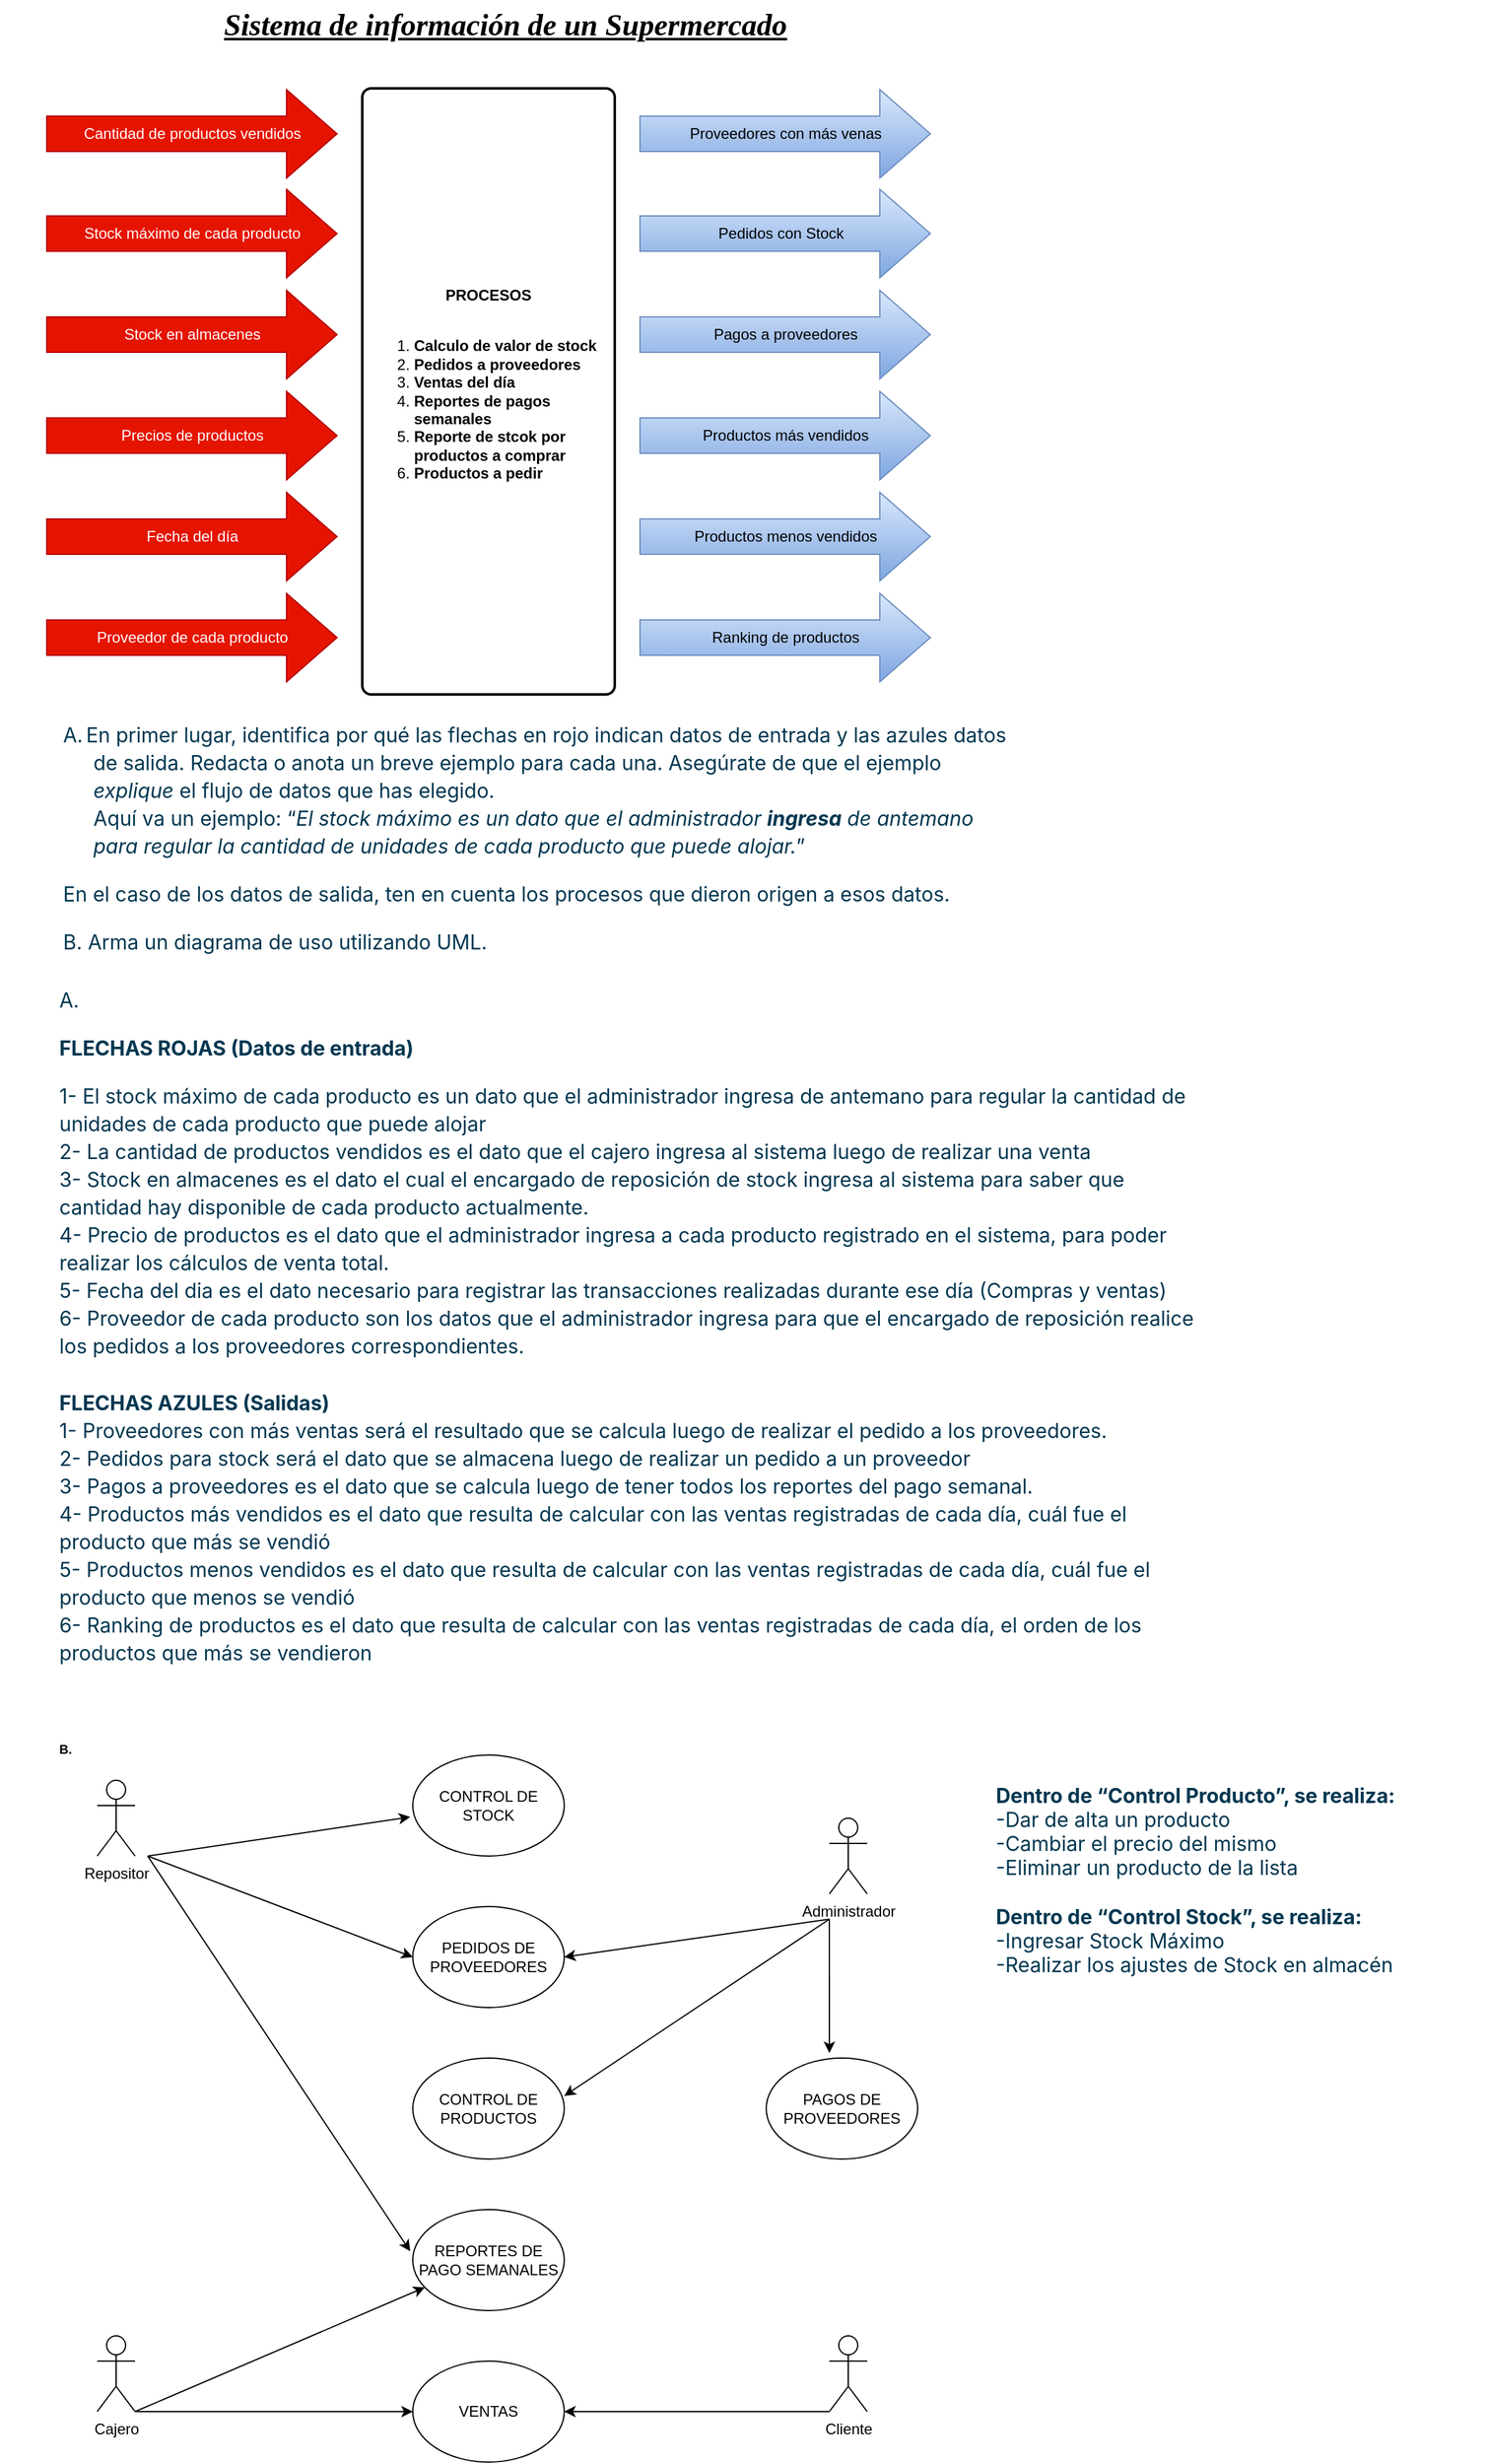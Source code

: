 <mxfile version="20.8.5" type="github" pages="2"><diagram id="6lh9CRpJTMWfkwk5N4cV" name="Página-1"><mxGraphModel dx="1434" dy="3111" grid="1" gridSize="10" guides="1" tooltips="1" connect="1" arrows="1" fold="1" page="1" pageScale="1" pageWidth="827" pageHeight="1169" math="0" shadow="0"><root><mxCell id="0"/><mxCell id="1" parent="0"/><mxCell id="uP9iCQag3XCdopR62Wd8-1" value="CONTROL DE STOCK" style="ellipse;whiteSpace=wrap;html=1;" parent="1" vertex="1"><mxGeometry x="340" y="80" width="120" height="80" as="geometry"/></mxCell><mxCell id="uP9iCQag3XCdopR62Wd8-2" value="PEDIDOS DE PROVEEDORES" style="ellipse;whiteSpace=wrap;html=1;" parent="1" vertex="1"><mxGeometry x="340" y="200" width="120" height="80" as="geometry"/></mxCell><mxCell id="uP9iCQag3XCdopR62Wd8-3" value="CONTROL DE PRODUCTOS" style="ellipse;whiteSpace=wrap;html=1;" parent="1" vertex="1"><mxGeometry x="340" y="320" width="120" height="80" as="geometry"/></mxCell><mxCell id="uP9iCQag3XCdopR62Wd8-4" value="REPORTES DE PAGO SEMANALES" style="ellipse;whiteSpace=wrap;html=1;" parent="1" vertex="1"><mxGeometry x="340" y="440" width="120" height="80" as="geometry"/></mxCell><mxCell id="uP9iCQag3XCdopR62Wd8-5" value="VENTAS" style="ellipse;whiteSpace=wrap;html=1;" parent="1" vertex="1"><mxGeometry x="340" y="560" width="120" height="80" as="geometry"/></mxCell><mxCell id="uP9iCQag3XCdopR62Wd8-7" value="Repositor" style="shape=umlActor;verticalLabelPosition=bottom;verticalAlign=top;html=1;outlineConnect=0;" parent="1" vertex="1"><mxGeometry x="90" y="100" width="30" height="60" as="geometry"/></mxCell><mxCell id="uP9iCQag3XCdopR62Wd8-8" value="Administrador" style="shape=umlActor;verticalLabelPosition=bottom;verticalAlign=top;html=1;outlineConnect=0;" parent="1" vertex="1"><mxGeometry x="670" y="130" width="30" height="60" as="geometry"/></mxCell><mxCell id="uP9iCQag3XCdopR62Wd8-10" value="Cajero" style="shape=umlActor;verticalLabelPosition=bottom;verticalAlign=top;html=1;outlineConnect=0;" parent="1" vertex="1"><mxGeometry x="90" y="540" width="30" height="60" as="geometry"/></mxCell><mxCell id="uP9iCQag3XCdopR62Wd8-11" value="Cliente" style="shape=umlActor;verticalLabelPosition=bottom;verticalAlign=top;html=1;outlineConnect=0;" parent="1" vertex="1"><mxGeometry x="670" y="540" width="30" height="60" as="geometry"/></mxCell><mxCell id="uP9iCQag3XCdopR62Wd8-12" value="" style="endArrow=classic;html=1;rounded=0;entryX=-0.017;entryY=0.613;entryDx=0;entryDy=0;entryPerimeter=0;" parent="1" target="uP9iCQag3XCdopR62Wd8-1" edge="1"><mxGeometry width="50" height="50" relative="1" as="geometry"><mxPoint x="130" y="160" as="sourcePoint"/><mxPoint x="330" y="130" as="targetPoint"/></mxGeometry></mxCell><mxCell id="uP9iCQag3XCdopR62Wd8-13" value="PAGOS DE PROVEEDORES" style="ellipse;whiteSpace=wrap;html=1;" parent="1" vertex="1"><mxGeometry x="620" y="320" width="120" height="80" as="geometry"/></mxCell><mxCell id="uP9iCQag3XCdopR62Wd8-15" value="" style="endArrow=classic;html=1;rounded=0;entryX=1;entryY=0.5;entryDx=0;entryDy=0;" parent="1" target="uP9iCQag3XCdopR62Wd8-2" edge="1"><mxGeometry width="50" height="50" relative="1" as="geometry"><mxPoint x="670" y="210" as="sourcePoint"/><mxPoint x="480" y="240" as="targetPoint"/></mxGeometry></mxCell><mxCell id="uP9iCQag3XCdopR62Wd8-17" value="" style="endArrow=classic;html=1;rounded=0;entryX=0.417;entryY=-0.05;entryDx=0;entryDy=0;entryPerimeter=0;" parent="1" target="uP9iCQag3XCdopR62Wd8-13" edge="1"><mxGeometry width="50" height="50" relative="1" as="geometry"><mxPoint x="670" y="210" as="sourcePoint"/><mxPoint x="570" y="400" as="targetPoint"/></mxGeometry></mxCell><mxCell id="uP9iCQag3XCdopR62Wd8-18" value="" style="endArrow=classic;html=1;rounded=0;entryX=1;entryY=0.5;entryDx=0;entryDy=0;exitX=0;exitY=1;exitDx=0;exitDy=0;exitPerimeter=0;" parent="1" source="uP9iCQag3XCdopR62Wd8-11" target="uP9iCQag3XCdopR62Wd8-5" edge="1"><mxGeometry width="50" height="50" relative="1" as="geometry"><mxPoint x="680" y="600" as="sourcePoint"/><mxPoint x="503" y="752" as="targetPoint"/></mxGeometry></mxCell><mxCell id="uP9iCQag3XCdopR62Wd8-19" value="" style="endArrow=classic;html=1;rounded=0;entryX=-0.017;entryY=0.413;entryDx=0;entryDy=0;entryPerimeter=0;" parent="1" target="uP9iCQag3XCdopR62Wd8-4" edge="1"><mxGeometry width="50" height="50" relative="1" as="geometry"><mxPoint x="130" y="160" as="sourcePoint"/><mxPoint x="220" y="359.04" as="targetPoint"/></mxGeometry></mxCell><mxCell id="uP9iCQag3XCdopR62Wd8-20" value="" style="endArrow=classic;html=1;rounded=0;entryX=0;entryY=0.5;entryDx=0;entryDy=0;exitX=1;exitY=1;exitDx=0;exitDy=0;exitPerimeter=0;" parent="1" source="uP9iCQag3XCdopR62Wd8-10" target="uP9iCQag3XCdopR62Wd8-5" edge="1"><mxGeometry width="50" height="50" relative="1" as="geometry"><mxPoint x="120" y="600" as="sourcePoint"/><mxPoint x="297.96" y="913.04" as="targetPoint"/></mxGeometry></mxCell><mxCell id="uP9iCQag3XCdopR62Wd8-21" value="" style="endArrow=classic;html=1;rounded=0;exitX=1;exitY=1;exitDx=0;exitDy=0;exitPerimeter=0;" parent="1" source="uP9iCQag3XCdopR62Wd8-10" target="uP9iCQag3XCdopR62Wd8-4" edge="1"><mxGeometry width="50" height="50" relative="1" as="geometry"><mxPoint x="120" y="600" as="sourcePoint"/><mxPoint x="340" y="560" as="targetPoint"/></mxGeometry></mxCell><mxCell id="uP9iCQag3XCdopR62Wd8-22" value="" style="endArrow=classic;html=1;rounded=0;entryX=0;entryY=0.5;entryDx=0;entryDy=0;" parent="1" target="uP9iCQag3XCdopR62Wd8-2" edge="1"><mxGeometry width="50" height="50" relative="1" as="geometry"><mxPoint x="130" y="160" as="sourcePoint"/><mxPoint x="227.96" y="516.52" as="targetPoint"/></mxGeometry></mxCell><mxCell id="uP9iCQag3XCdopR62Wd8-24" value="" style="endArrow=classic;html=1;rounded=0;entryX=1;entryY=0.5;entryDx=0;entryDy=0;" parent="1" edge="1"><mxGeometry width="50" height="50" relative="1" as="geometry"><mxPoint x="670" y="210" as="sourcePoint"/><mxPoint x="460" y="350" as="targetPoint"/></mxGeometry></mxCell><mxCell id="EOwLB6ZNZbFU57GJ3TPt-1" value="&#xA;&lt;span id=&quot;docs-internal-guid-f0414914-7fff-4944-9dde-25446bbe7be8&quot; style=&quot;font-size: 12pt; font-family: Inter, sans-serif; color: rgb(0, 55, 80); background-color: transparent; font-weight: 700; font-style: normal; font-variant: normal; text-decoration: none; vertical-align: baseline;&quot;&gt;Dentro de “Control Producto”, se realiza:&lt;/span&gt;&lt;span style=&quot;font-size: 12pt; font-family: Inter, sans-serif; color: rgb(0, 55, 80); background-color: transparent; font-weight: 700; font-style: normal; font-variant: normal; text-decoration: none; vertical-align: baseline;&quot;&gt;&lt;br&gt;&lt;/span&gt;&lt;span style=&quot;font-size: 12pt; font-family: Inter, sans-serif; color: rgb(0, 55, 80); background-color: transparent; font-weight: 400; font-style: normal; font-variant: normal; text-decoration: none; vertical-align: baseline;&quot;&gt;-Dar de alta un producto&lt;/span&gt;&lt;span style=&quot;font-size: 12pt; font-family: Inter, sans-serif; color: rgb(0, 55, 80); background-color: transparent; font-weight: 400; font-style: normal; font-variant: normal; text-decoration: none; vertical-align: baseline;&quot;&gt;&lt;br&gt;&lt;/span&gt;&lt;span style=&quot;font-size: 12pt; font-family: Inter, sans-serif; color: rgb(0, 55, 80); background-color: transparent; font-weight: 400; font-style: normal; font-variant: normal; text-decoration: none; vertical-align: baseline;&quot;&gt;-Cambiar el precio del mismo&lt;/span&gt;&lt;span style=&quot;font-size: 12pt; font-family: Inter, sans-serif; color: rgb(0, 55, 80); background-color: transparent; font-weight: 400; font-style: normal; font-variant: normal; text-decoration: none; vertical-align: baseline;&quot;&gt;&lt;br&gt;&lt;/span&gt;&lt;span style=&quot;font-size: 12pt; font-family: Inter, sans-serif; color: rgb(0, 55, 80); background-color: transparent; font-weight: 400; font-style: normal; font-variant: normal; text-decoration: none; vertical-align: baseline;&quot;&gt;-Eliminar un producto de la lista&lt;/span&gt;&lt;span style=&quot;font-size: 12pt; font-family: Inter, sans-serif; color: rgb(0, 55, 80); background-color: transparent; font-weight: 400; font-style: normal; font-variant: normal; text-decoration: none; vertical-align: baseline;&quot;&gt;&lt;br&gt;&lt;/span&gt;&lt;span style=&quot;font-size: 12pt; font-family: Inter, sans-serif; color: rgb(0, 55, 80); background-color: transparent; font-weight: 400; font-style: normal; font-variant: normal; text-decoration: none; vertical-align: baseline;&quot;&gt;&lt;br&gt;&lt;/span&gt;&lt;span style=&quot;font-size: 12pt; font-family: Inter, sans-serif; color: rgb(0, 55, 80); background-color: transparent; font-weight: 700; font-style: normal; font-variant: normal; text-decoration: none; vertical-align: baseline;&quot;&gt;Dentro de “Control Stock”, se realiza:&lt;/span&gt;&lt;span style=&quot;font-size: 12pt; font-family: Inter, sans-serif; color: rgb(0, 55, 80); background-color: transparent; font-weight: 700; font-style: normal; font-variant: normal; text-decoration: none; vertical-align: baseline;&quot;&gt;&lt;br&gt;&lt;/span&gt;&lt;span style=&quot;font-size: 12pt; font-family: Inter, sans-serif; color: rgb(0, 55, 80); background-color: transparent; font-weight: 400; font-style: normal; font-variant: normal; text-decoration: none; vertical-align: baseline;&quot;&gt;-Ingresar Stock Máximo&lt;/span&gt;&lt;span style=&quot;font-size: 12pt; font-family: Inter, sans-serif; color: rgb(0, 55, 80); background-color: transparent; font-weight: 400; font-style: normal; font-variant: normal; text-decoration: none; vertical-align: baseline;&quot;&gt;&lt;br&gt;&lt;/span&gt;&lt;span style=&quot;font-size: 12pt; font-family: Inter, sans-serif; color: rgb(0, 55, 80); background-color: transparent; font-weight: 400; font-style: normal; font-variant: normal; text-decoration: none; vertical-align: baseline;&quot;&gt;-Realizar los ajustes de Stock en almacén&lt;/span&gt;&#xA;&#xA;" style="text;strokeColor=none;fillColor=none;html=1;whiteSpace=wrap;verticalAlign=middle;overflow=hidden;fontSize=10;" parent="1" vertex="1"><mxGeometry x="800" y="80" width="390" height="210" as="geometry"/></mxCell><mxCell id="EOwLB6ZNZbFU57GJ3TPt-3" value="Sistema de información de un Supermercado" style="text;strokeColor=none;fillColor=none;html=1;fontSize=24;fontStyle=7;verticalAlign=middle;align=center;fontFamily=Times New Roman;" parent="1" vertex="1"><mxGeometry x="58" y="-1310" width="710" height="40" as="geometry"/></mxCell><mxCell id="wuBmWi-LEluU-yNso6E5-1" value="Cantidad de productos vendidos" style="html=1;shadow=0;dashed=0;align=center;verticalAlign=middle;shape=mxgraph.arrows2.arrow;dy=0.6;dx=40;notch=0;fillColor=#e51400;strokeColor=#B20000;fontColor=#ffffff;" parent="1" vertex="1"><mxGeometry x="50" y="-1239" width="230" height="70" as="geometry"/></mxCell><mxCell id="wuBmWi-LEluU-yNso6E5-3" value="Stock máximo de cada producto" style="html=1;shadow=0;dashed=0;align=center;verticalAlign=middle;shape=mxgraph.arrows2.arrow;dy=0.6;dx=40;notch=0;fillColor=#e51400;strokeColor=#B20000;fontColor=#ffffff;" parent="1" vertex="1"><mxGeometry x="50" y="-1160" width="230" height="70" as="geometry"/></mxCell><mxCell id="wuBmWi-LEluU-yNso6E5-4" value="Stock en almacenes" style="html=1;shadow=0;dashed=0;align=center;verticalAlign=middle;shape=mxgraph.arrows2.arrow;dy=0.6;dx=40;notch=0;fillColor=#e51400;strokeColor=#B20000;fontColor=#ffffff;" parent="1" vertex="1"><mxGeometry x="50" y="-1080" width="230" height="70" as="geometry"/></mxCell><mxCell id="wuBmWi-LEluU-yNso6E5-5" value="Precios de productos" style="html=1;shadow=0;dashed=0;align=center;verticalAlign=middle;shape=mxgraph.arrows2.arrow;dy=0.6;dx=40;notch=0;fillColor=#e51400;strokeColor=#B20000;fontColor=#ffffff;" parent="1" vertex="1"><mxGeometry x="50" y="-1000" width="230" height="70" as="geometry"/></mxCell><mxCell id="wuBmWi-LEluU-yNso6E5-6" value="Fecha del día" style="html=1;shadow=0;dashed=0;align=center;verticalAlign=middle;shape=mxgraph.arrows2.arrow;dy=0.6;dx=40;notch=0;fillColor=#e51400;strokeColor=#B20000;fontColor=#ffffff;" parent="1" vertex="1"><mxGeometry x="50" y="-920" width="230" height="70" as="geometry"/></mxCell><mxCell id="wuBmWi-LEluU-yNso6E5-7" value="Proveedor de cada producto" style="html=1;shadow=0;dashed=0;align=center;verticalAlign=middle;shape=mxgraph.arrows2.arrow;dy=0.6;dx=40;notch=0;fillColor=#e51400;strokeColor=#B20000;fontColor=#ffffff;" parent="1" vertex="1"><mxGeometry x="50" y="-840" width="230" height="70" as="geometry"/></mxCell><mxCell id="wuBmWi-LEluU-yNso6E5-14" value="Proveedores con más venas" style="html=1;shadow=0;dashed=0;align=center;verticalAlign=middle;shape=mxgraph.arrows2.arrow;dy=0.6;dx=40;notch=0;fillColor=#dae8fc;strokeColor=#6c8ebf;gradientColor=#7ea6e0;" parent="1" vertex="1"><mxGeometry x="520" y="-1239" width="230" height="70" as="geometry"/></mxCell><mxCell id="wuBmWi-LEluU-yNso6E5-15" value="Pedidos con Stock&lt;span style=&quot;white-space: pre;&quot;&gt;&#9;&lt;/span&gt;" style="html=1;shadow=0;dashed=0;align=center;verticalAlign=middle;shape=mxgraph.arrows2.arrow;dy=0.6;dx=40;notch=0;fillColor=#dae8fc;strokeColor=#6c8ebf;gradientColor=#7ea6e0;" parent="1" vertex="1"><mxGeometry x="520" y="-1160" width="230" height="70" as="geometry"/></mxCell><mxCell id="wuBmWi-LEluU-yNso6E5-16" value="Pagos a proveedores" style="html=1;shadow=0;dashed=0;align=center;verticalAlign=middle;shape=mxgraph.arrows2.arrow;dy=0.6;dx=40;notch=0;fillColor=#dae8fc;strokeColor=#6c8ebf;gradientColor=#7ea6e0;" parent="1" vertex="1"><mxGeometry x="520" y="-1080" width="230" height="70" as="geometry"/></mxCell><mxCell id="wuBmWi-LEluU-yNso6E5-17" value="Productos más vendidos" style="html=1;shadow=0;dashed=0;align=center;verticalAlign=middle;shape=mxgraph.arrows2.arrow;dy=0.6;dx=40;notch=0;fillColor=#dae8fc;strokeColor=#6c8ebf;gradientColor=#7ea6e0;" parent="1" vertex="1"><mxGeometry x="520" y="-1000" width="230" height="70" as="geometry"/></mxCell><mxCell id="wuBmWi-LEluU-yNso6E5-18" value="Productos menos vendidos" style="html=1;shadow=0;dashed=0;align=center;verticalAlign=middle;shape=mxgraph.arrows2.arrow;dy=0.6;dx=40;notch=0;fillColor=#dae8fc;strokeColor=#6c8ebf;gradientColor=#7ea6e0;" parent="1" vertex="1"><mxGeometry x="520" y="-920" width="230" height="70" as="geometry"/></mxCell><mxCell id="wuBmWi-LEluU-yNso6E5-19" value="Ranking de productos" style="html=1;shadow=0;dashed=0;align=center;verticalAlign=middle;shape=mxgraph.arrows2.arrow;dy=0.6;dx=40;notch=0;fillColor=#dae8fc;strokeColor=#6c8ebf;gradientColor=#7ea6e0;" parent="1" vertex="1"><mxGeometry x="520" y="-840" width="230" height="70" as="geometry"/></mxCell><mxCell id="wuBmWi-LEluU-yNso6E5-20" value="&lt;div&gt;&lt;b&gt;PROCESOS&lt;/b&gt;&lt;/div&gt;&lt;div&gt;&lt;b&gt;&lt;br&gt;&lt;/b&gt;&lt;/div&gt;&lt;div align=&quot;left&quot;&gt;&lt;ol&gt;&lt;li&gt;&lt;b&gt;Calculo de valor de stock&lt;/b&gt;&lt;/li&gt;&lt;li&gt;&lt;b&gt;Pedidos a proveedores&lt;/b&gt;&lt;/li&gt;&lt;li&gt;&lt;b&gt;Ventas del día&lt;/b&gt;&lt;/li&gt;&lt;li&gt;&lt;b&gt;Reportes de pagos semanales&lt;/b&gt;&lt;/li&gt;&lt;li&gt;&lt;b&gt;Reporte de stcok por productos a comprar&lt;/b&gt;&lt;/li&gt;&lt;li&gt;&lt;b&gt;Productos a pedir&lt;br&gt;&lt;/b&gt;&lt;/li&gt;&lt;/ol&gt;&lt;/div&gt;" style="rounded=1;whiteSpace=wrap;html=1;absoluteArcSize=1;arcSize=14;strokeWidth=2;" parent="1" vertex="1"><mxGeometry x="300" y="-1240" width="200" height="480" as="geometry"/></mxCell><mxCell id="wuBmWi-LEluU-yNso6E5-21" value="&#xA;&lt;p id=&quot;docs-internal-guid-da3c29b1-7fff-8b55-524a-81d8606d85f3&quot; style=&quot;line-height:1.38;margin-left: 36pt;text-indent: -18pt;margin-top:12pt;margin-bottom:12pt;padding:0pt 0pt 0pt 18pt;&quot; dir=&quot;ltr&quot;&gt;&lt;span style=&quot;font-size: 12pt; font-family: Inter, sans-serif; color: rgb(0, 55, 80); background-color: transparent; font-weight: 400; font-style: normal; font-variant: normal; text-decoration: none; vertical-align: baseline;&quot;&gt;A.&lt;/span&gt;&lt;span style=&quot;font-size: 7pt; font-family: Inter, sans-serif; color: rgb(0, 55, 80); background-color: transparent; font-weight: 400; font-style: normal; font-variant: normal; text-decoration: none; vertical-align: baseline;&quot;&gt;&lt;span style=&quot;&quot; class=&quot;Apple-tab-span&quot;&gt;&#9;&lt;/span&gt;&lt;/span&gt;&lt;span style=&quot;font-size: 12pt; font-family: Inter, sans-serif; color: rgb(0, 55, 80); background-color: transparent; font-weight: 400; font-style: normal; font-variant: normal; text-decoration: none; vertical-align: baseline;&quot;&gt;En primer lugar, identifica por qué las flechas en rojo indican datos de entrada y las azules datos de salida. Redacta o anota un breve ejemplo para cada una. Asegúrate de que el ejemplo &lt;/span&gt;&lt;span style=&quot;font-size: 12pt; font-family: Inter, sans-serif; color: rgb(0, 55, 80); background-color: transparent; font-weight: 400; font-style: italic; font-variant: normal; text-decoration: none; vertical-align: baseline;&quot;&gt;explique&lt;/span&gt;&lt;span style=&quot;font-size: 12pt; font-family: Inter, sans-serif; color: rgb(0, 55, 80); background-color: transparent; font-weight: 400; font-style: normal; font-variant: normal; text-decoration: none; vertical-align: baseline;&quot;&gt; el flujo de datos que has elegido. &lt;/span&gt;&lt;span style=&quot;font-size: 12pt; font-family: Inter, sans-serif; color: rgb(0, 55, 80); background-color: transparent; font-weight: 400; font-style: normal; font-variant: normal; text-decoration: none; vertical-align: baseline;&quot;&gt;&lt;br&gt;&lt;/span&gt;&lt;span style=&quot;font-size: 12pt; font-family: Inter, sans-serif; color: rgb(0, 55, 80); background-color: transparent; font-weight: 400; font-style: normal; font-variant: normal; text-decoration: none; vertical-align: baseline;&quot;&gt;Aquí va un ejemplo: “&lt;/span&gt;&lt;span style=&quot;font-size: 12pt; font-family: Inter, sans-serif; color: rgb(0, 55, 80); background-color: transparent; font-weight: 400; font-style: italic; font-variant: normal; text-decoration: none; vertical-align: baseline;&quot;&gt;El stock máximo es un dato que el administrador &lt;/span&gt;&lt;span style=&quot;font-size: 12pt; font-family: Inter, sans-serif; color: rgb(0, 55, 80); background-color: transparent; font-weight: 700; font-style: italic; font-variant: normal; text-decoration: none; vertical-align: baseline;&quot;&gt;ingresa&lt;/span&gt;&lt;span style=&quot;font-size: 12pt; font-family: Inter, sans-serif; color: rgb(0, 55, 80); background-color: transparent; font-weight: 400; font-style: italic; font-variant: normal; text-decoration: none; vertical-align: baseline;&quot;&gt; de antemano para regular la cantidad de unidades de cada producto que puede alojar.&lt;/span&gt;&lt;span style=&quot;font-size: 12pt; font-family: Inter, sans-serif; color: rgb(0, 55, 80); background-color: transparent; font-weight: 400; font-style: normal; font-variant: normal; text-decoration: none; vertical-align: baseline;&quot;&gt;”&lt;/span&gt;&lt;/p&gt;&lt;p style=&quot;line-height:1.38;margin-left: 36pt;text-indent: -18pt;margin-top:12pt;margin-bottom:12pt;padding:0pt 0pt 0pt 18pt;&quot; dir=&quot;ltr&quot;&gt;&lt;span style=&quot;font-size: 12pt; font-family: Inter, sans-serif; color: rgb(0, 55, 80); background-color: transparent; font-weight: 400; font-style: normal; font-variant: normal; text-decoration: none; vertical-align: baseline;&quot;&gt;En el caso de los datos de salida, ten en cuenta los procesos que dieron origen a esos datos.&amp;nbsp;&lt;/span&gt;&lt;/p&gt;&lt;p style=&quot;line-height:1.38;margin-left: 36pt;text-indent: -18pt;margin-top:12pt;margin-bottom:12pt;padding:0pt 0pt 0pt 18pt;&quot; dir=&quot;ltr&quot;&gt;&lt;span style=&quot;font-size: 12pt; font-family: Inter, sans-serif; color: rgb(0, 55, 80); background-color: transparent; font-weight: 400; font-style: normal; font-variant: normal; text-decoration: none; vertical-align: baseline;&quot;&gt;B. Arma un diagrama de uso utilizando UML.&lt;/span&gt;&lt;/p&gt;&#xA;&#xA;" style="text;strokeColor=none;fillColor=none;html=1;whiteSpace=wrap;verticalAlign=middle;overflow=hidden;fontSize=10;" parent="1" vertex="1"><mxGeometry x="13" y="-770" width="800" height="240" as="geometry"/></mxCell><mxCell id="wuBmWi-LEluU-yNso6E5-22" value="&#xA;&lt;p id=&quot;docs-internal-guid-96817370-7fff-b9ab-f027-bf55a4de15b1&quot; style=&quot;line-height:1.38;margin-top:12pt;margin-bottom:12pt;&quot; dir=&quot;ltr&quot;&gt;&lt;span style=&quot;font-size: 12pt; font-family: Inter, sans-serif; color: rgb(0, 55, 80); background-color: transparent; font-weight: 400; font-style: normal; font-variant: normal; text-decoration: none; vertical-align: baseline;&quot;&gt;A.&lt;/span&gt;&lt;span style=&quot;font-size: 7pt; font-family: Inter, sans-serif; color: rgb(0, 55, 80); background-color: transparent; font-weight: 400; font-style: normal; font-variant: normal; text-decoration: none; vertical-align: baseline;&quot;&gt;&lt;span style=&quot;&quot; class=&quot;Apple-tab-span&quot;&gt;&#9;&lt;/span&gt;&lt;/span&gt;&lt;/p&gt;&lt;p style=&quot;line-height:1.38;margin-top:12pt;margin-bottom:12pt;&quot; dir=&quot;ltr&quot;&gt;&lt;span style=&quot;font-size: 12pt; font-family: Inter, sans-serif; color: rgb(0, 55, 80); background-color: transparent; font-weight: 700; font-style: normal; font-variant: normal; text-decoration: none; vertical-align: baseline;&quot;&gt;FLECHAS ROJAS (Datos de entrada)&lt;/span&gt;&lt;/p&gt;&lt;p style=&quot;line-height:1.38;margin-top:0pt;margin-bottom:0pt;&quot; dir=&quot;ltr&quot;&gt;&lt;span style=&quot;font-size: 12pt; font-family: Inter, sans-serif; color: rgb(0, 55, 80); background-color: transparent; font-weight: 400; font-style: normal; font-variant: normal; text-decoration: none; vertical-align: baseline;&quot;&gt;1- El stock máximo de cada producto es un dato que el administrador ingresa de antemano para regular la cantidad de unidades de cada producto que puede alojar&lt;/span&gt;&lt;/p&gt;&lt;p style=&quot;line-height:1.38;margin-top:0pt;margin-bottom:0pt;&quot; dir=&quot;ltr&quot;&gt;&lt;span style=&quot;font-size: 12pt; font-family: Inter, sans-serif; color: rgb(0, 55, 80); background-color: transparent; font-weight: 400; font-style: normal; font-variant: normal; text-decoration: none; vertical-align: baseline;&quot;&gt;2- La cantidad de productos vendidos es el dato que el cajero ingresa al sistema luego de realizar una venta&lt;/span&gt;&lt;/p&gt;&lt;p style=&quot;line-height:1.38;margin-top:0pt;margin-bottom:0pt;&quot; dir=&quot;ltr&quot;&gt;&lt;span style=&quot;font-size: 12pt; font-family: Inter, sans-serif; color: rgb(0, 55, 80); background-color: transparent; font-weight: 400; font-style: normal; font-variant: normal; text-decoration: none; vertical-align: baseline;&quot;&gt;3- Stock en almacenes es el dato el cual el encargado de reposición de stock ingresa al sistema para saber que cantidad hay disponible de cada producto actualmente.&lt;/span&gt;&lt;span style=&quot;font-size: 12pt; font-family: Inter, sans-serif; color: rgb(0, 55, 80); background-color: transparent; font-weight: 400; font-style: normal; font-variant: normal; text-decoration: none; vertical-align: baseline;&quot;&gt;&lt;br&gt;&lt;/span&gt;&lt;span style=&quot;font-size: 12pt; font-family: Inter, sans-serif; color: rgb(0, 55, 80); background-color: transparent; font-weight: 400; font-style: normal; font-variant: normal; text-decoration: none; vertical-align: baseline;&quot;&gt;4- Precio de productos es el dato que el administrador ingresa a cada producto registrado en el sistema, para poder realizar los cálculos de venta total.&lt;/span&gt;&lt;/p&gt;&lt;p style=&quot;line-height:1.38;margin-top:0pt;margin-bottom:0pt;&quot; dir=&quot;ltr&quot;&gt;&lt;span style=&quot;font-size: 12pt; font-family: Inter, sans-serif; color: rgb(0, 55, 80); background-color: transparent; font-weight: 400; font-style: normal; font-variant: normal; text-decoration: none; vertical-align: baseline;&quot;&gt;5- Fecha del dia es el dato necesario para registrar las transacciones realizadas durante ese día (Compras y ventas)&lt;/span&gt;&lt;/p&gt;&lt;p style=&quot;line-height:1.38;margin-top:0pt;margin-bottom:0pt;&quot; dir=&quot;ltr&quot;&gt;&lt;span style=&quot;font-size: 12pt; font-family: Inter, sans-serif; color: rgb(0, 55, 80); background-color: transparent; font-weight: 400; font-style: normal; font-variant: normal; text-decoration: none; vertical-align: baseline;&quot;&gt;6- Proveedor de cada producto son los datos que el administrador ingresa para que el encargado de reposición realice los pedidos a los proveedores correspondientes.&lt;/span&gt;&lt;span style=&quot;font-size: 12pt; font-family: Inter, sans-serif; color: rgb(0, 55, 80); background-color: transparent; font-weight: 400; font-style: normal; font-variant: normal; text-decoration: none; vertical-align: baseline;&quot;&gt;&lt;br&gt;&lt;/span&gt;&lt;span style=&quot;font-size: 12pt; font-family: Inter, sans-serif; color: rgb(0, 55, 80); background-color: transparent; font-weight: 400; font-style: normal; font-variant: normal; text-decoration: none; vertical-align: baseline;&quot;&gt;&lt;br&gt;&lt;/span&gt;&lt;span style=&quot;font-size: 12pt; font-family: Inter, sans-serif; color: rgb(0, 55, 80); background-color: transparent; font-weight: 700; font-style: normal; font-variant: normal; text-decoration: none; vertical-align: baseline;&quot;&gt;FLECHAS AZULES (Salidas)&lt;/span&gt;&lt;span style=&quot;font-size: 12pt; font-family: Inter, sans-serif; color: rgb(0, 55, 80); background-color: transparent; font-weight: 700; font-style: normal; font-variant: normal; text-decoration: none; vertical-align: baseline;&quot;&gt;&lt;br&gt;&lt;/span&gt;&lt;span style=&quot;font-size: 12pt; font-family: Inter, sans-serif; color: rgb(0, 55, 80); background-color: transparent; font-weight: 400; font-style: normal; font-variant: normal; text-decoration: none; vertical-align: baseline;&quot;&gt;1- Proveedores con más ventas será el resultado que se calcula luego de realizar el pedido a los proveedores.&lt;/span&gt;&lt;/p&gt;&lt;p style=&quot;line-height:1.38;margin-top:0pt;margin-bottom:0pt;&quot; dir=&quot;ltr&quot;&gt;&lt;span style=&quot;font-size: 12pt; font-family: Inter, sans-serif; color: rgb(0, 55, 80); background-color: transparent; font-weight: 400; font-style: normal; font-variant: normal; text-decoration: none; vertical-align: baseline;&quot;&gt;2- Pedidos para stock será el dato que se almacena luego de realizar un pedido a un proveedor &lt;/span&gt;&lt;span style=&quot;font-size: 12pt; font-family: Inter, sans-serif; color: rgb(0, 55, 80); background-color: transparent; font-weight: 400; font-style: normal; font-variant: normal; text-decoration: none; vertical-align: baseline;&quot;&gt;&lt;br&gt;&lt;/span&gt;&lt;span style=&quot;font-size: 12pt; font-family: Inter, sans-serif; color: rgb(0, 55, 80); background-color: transparent; font-weight: 400; font-style: normal; font-variant: normal; text-decoration: none; vertical-align: baseline;&quot;&gt;3- Pagos a proveedores es el dato que se calcula luego de tener todos los reportes del pago semanal.&lt;/span&gt;&lt;/p&gt;&lt;p style=&quot;line-height:1.38;margin-top:0pt;margin-bottom:0pt;&quot; dir=&quot;ltr&quot;&gt;&lt;span style=&quot;font-size: 12pt; font-family: Inter, sans-serif; color: rgb(0, 55, 80); background-color: transparent; font-weight: 400; font-style: normal; font-variant: normal; text-decoration: none; vertical-align: baseline;&quot;&gt;4- Productos más vendidos es el dato que resulta de calcular con las ventas registradas de cada día, cuál fue el producto que más se vendió&amp;nbsp;&lt;/span&gt;&lt;/p&gt;&lt;p style=&quot;line-height:1.38;margin-top:0pt;margin-bottom:0pt;&quot; dir=&quot;ltr&quot;&gt;&lt;span style=&quot;font-size: 12pt; font-family: Inter, sans-serif; color: rgb(0, 55, 80); background-color: transparent; font-weight: 400; font-style: normal; font-variant: normal; text-decoration: none; vertical-align: baseline;&quot;&gt;5- Productos menos vendidos es el dato que resulta de calcular con las ventas registradas de cada día, cuál fue el producto que menos se vendió&amp;nbsp;&lt;/span&gt;&lt;/p&gt;&lt;p style=&quot;line-height:1.38;margin-top:0pt;margin-bottom:0pt;&quot; dir=&quot;ltr&quot;&gt;&lt;span style=&quot;font-size: 12pt; font-family: Inter, sans-serif; color: rgb(0, 55, 80); background-color: transparent; font-weight: 400; font-style: normal; font-variant: normal; text-decoration: none; vertical-align: baseline;&quot;&gt;6- Ranking de productos es el dato que resulta de calcular con las ventas registradas de cada día, el orden de los productos que más se vendieron&lt;/span&gt;&lt;/p&gt;&#xA;&#xA;" style="text;strokeColor=none;fillColor=none;html=1;whiteSpace=wrap;verticalAlign=middle;overflow=hidden;fontSize=10;" parent="1" vertex="1"><mxGeometry x="58" y="-560" width="902" height="590" as="geometry"/></mxCell><mxCell id="wuBmWi-LEluU-yNso6E5-23" style="edgeStyle=orthogonalEdgeStyle;rounded=0;orthogonalLoop=1;jettySize=auto;html=1;exitX=0.5;exitY=1;exitDx=0;exitDy=0;fontFamily=Times New Roman;" parent="1" source="wuBmWi-LEluU-yNso6E5-20" target="wuBmWi-LEluU-yNso6E5-20" edge="1"><mxGeometry relative="1" as="geometry"/></mxCell><mxCell id="rxiYvTvzoZ3WBr9UbQc0-1" value="B." style="text;html=1;strokeColor=none;fillColor=none;align=left;verticalAlign=middle;whiteSpace=wrap;rounded=0;fontSize=10;fontStyle=1" vertex="1" parent="1"><mxGeometry x="58" y="50" width="60" height="50" as="geometry"/></mxCell></root></mxGraphModel></diagram><diagram id="yo9nGDgRy0ckLqMy_iKn" name="Página-2"><mxGraphModel dx="1434" dy="773" grid="1" gridSize="10" guides="1" tooltips="1" connect="1" arrows="1" fold="1" page="1" pageScale="1" pageWidth="827" pageHeight="1169" math="0" shadow="0"><root><mxCell id="0"/><mxCell id="1" parent="0"/><mxCell id="wOiFaiDZhklVDABE3hhg-72" value="Caso de estudio" style="text;strokeColor=none;fillColor=none;html=1;fontSize=24;fontStyle=1;verticalAlign=middle;align=center;" vertex="1" parent="1"><mxGeometry x="254" y="10" width="320" height="40" as="geometry"/></mxCell><mxCell id="wOiFaiDZhklVDABE3hhg-73" value="Pedido A: Noelia, una dermatóloga de la zona abrió su nuevo consultorio. Desea poder registrar a sus pacientes, junto con sus respectivas obras sociales, para poder asignarles turnos, saber cuál es el monto a cobrar en cada caso, y también poder tener el historial clínico de cada paciente a mano cuando ingresan al consultorio.&#xA;&#xA;EQUIPO 1&#xA;Primero, uno de los programadores visitó a Noelia para realizar una entrevista personal, para ver qué es lo que Noelia esperaba que el software hiciera, y ver cuál es la necesidad real que tiene.&#xA;En segundo lugar, ambos programadores hicieron un boceto de las funcionalidades del software (donde desarrollaron el diagrama UML), para empezar su diseño.&#xA;Luego, comenzaron con el desarrollo del código del programa, para presentarlo a Noelia, y que pueda empezar a trabajar junto con lo que ya estaba desarrollado.&#xA;Al terminar el desarrollo del programa, el Equipo 1 presentó el software, por lo cual Noelia pudo empezar a registrar a sus pacientes como ella quería.&#xA;&#xA;&#xA;Pedido B: La empresa Neumáticos Alberto realiza servicios de reparación de neumáticos en automóviles y también realizan venta de neumáticos. Desea registrar los pedidos, controlar el stock y llevar un registro de los clientes que ya compraron algún servicio, para poder realizarles descuentos en el futuro.&#xA;&#xA;EQUIPO 2&#xA;Primero, uno de los programadores visitó Neumáticos Alberto para realizar una entrevista personal, para ver qué es lo que Neumáticos Alberto esperaba que el software hiciera, y ver cuál es la necesidad real que tiene.&#xA;Los programadores analizaron la situación de Alberto, y diseñaron las funcionalidades del sistema. Pidieron al QA del equipo que revise el trabajo realizado para que vaya realizando las correcciones que fueran necesarias.&#xA;A medida que iban desarrollando, el QA les hacía una retroalimentación de cómo iba el trabajo, y cómo iba funcionando el software mientras avanzaban con el desarrollo del mismo.&#xA;Al terminar el desarrollo del programa, se lo presentaron a Neumáticos Alberto, quien pudo empezar a utilizar el software entregado." style="text;strokeColor=none;fillColor=none;html=1;whiteSpace=wrap;verticalAlign=middle;overflow=hidden;fontSize=10;" vertex="1" parent="1"><mxGeometry x="29" y="70" width="770" height="320" as="geometry"/></mxCell><mxCell id="MzIDaUh8xhd8-7bJorbl-1" value="Cliente: Noelia" style="rounded=1;whiteSpace=wrap;html=1;fontSize=15;" vertex="1" parent="1"><mxGeometry x="29" y="460" width="120" height="60" as="geometry"/></mxCell><mxCell id="MzIDaUh8xhd8-7bJorbl-2" value="Equipo de Programación" style="rounded=1;whiteSpace=wrap;html=1;fontSize=15;" vertex="1" parent="1"><mxGeometry x="29" y="580" width="120" height="60" as="geometry"/></mxCell><mxCell id="MzIDaUh8xhd8-7bJorbl-3" value="Equipo 1: pedido A" style="text;strokeColor=none;fillColor=none;html=1;fontSize=24;fontStyle=1;verticalAlign=middle;align=center;" vertex="1" parent="1"><mxGeometry x="230" y="410" width="280" height="30" as="geometry"/></mxCell><mxCell id="MzIDaUh8xhd8-7bJorbl-4" value="Pacientes" style="rounded=1;whiteSpace=wrap;html=1;fontSize=15;" vertex="1" parent="1"><mxGeometry x="30" y="700" width="120" height="60" as="geometry"/></mxCell></root></mxGraphModel></diagram></mxfile>